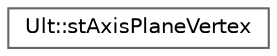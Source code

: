 digraph "Graphical Class Hierarchy"
{
 // LATEX_PDF_SIZE
  bgcolor="transparent";
  edge [fontname=Helvetica,fontsize=10,labelfontname=Helvetica,labelfontsize=10];
  node [fontname=Helvetica,fontsize=10,shape=box,height=0.2,width=0.4];
  rankdir="LR";
  Node0 [id="Node000000",label="Ult::stAxisPlaneVertex",height=0.2,width=0.4,color="grey40", fillcolor="white", style="filled",URL="$struct_ult_1_1st_axis_plane_vertex.html",tooltip=" "];
}
